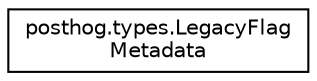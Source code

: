 digraph "Graphical Class Hierarchy"
{
 // LATEX_PDF_SIZE
  edge [fontname="Helvetica",fontsize="10",labelfontname="Helvetica",labelfontsize="10"];
  node [fontname="Helvetica",fontsize="10",shape=record];
  rankdir="LR";
  Node0 [label="posthog.types.LegacyFlag\lMetadata",height=0.2,width=0.4,color="black", fillcolor="white", style="filled",URL="$classposthog_1_1types_1_1LegacyFlagMetadata.html",tooltip=" "];
}
